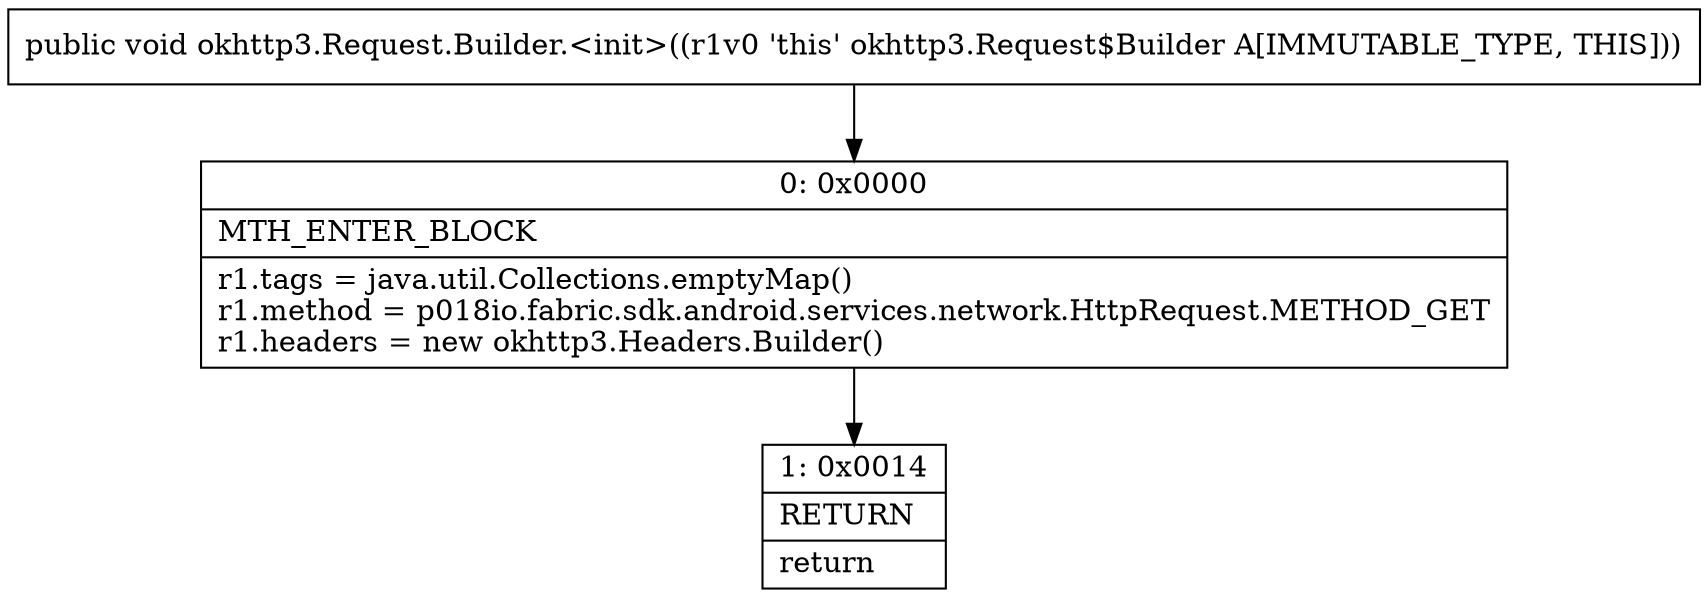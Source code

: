 digraph "CFG forokhttp3.Request.Builder.\<init\>()V" {
Node_0 [shape=record,label="{0\:\ 0x0000|MTH_ENTER_BLOCK\l|r1.tags = java.util.Collections.emptyMap()\lr1.method = p018io.fabric.sdk.android.services.network.HttpRequest.METHOD_GET\lr1.headers = new okhttp3.Headers.Builder()\l}"];
Node_1 [shape=record,label="{1\:\ 0x0014|RETURN\l|return\l}"];
MethodNode[shape=record,label="{public void okhttp3.Request.Builder.\<init\>((r1v0 'this' okhttp3.Request$Builder A[IMMUTABLE_TYPE, THIS])) }"];
MethodNode -> Node_0;
Node_0 -> Node_1;
}

